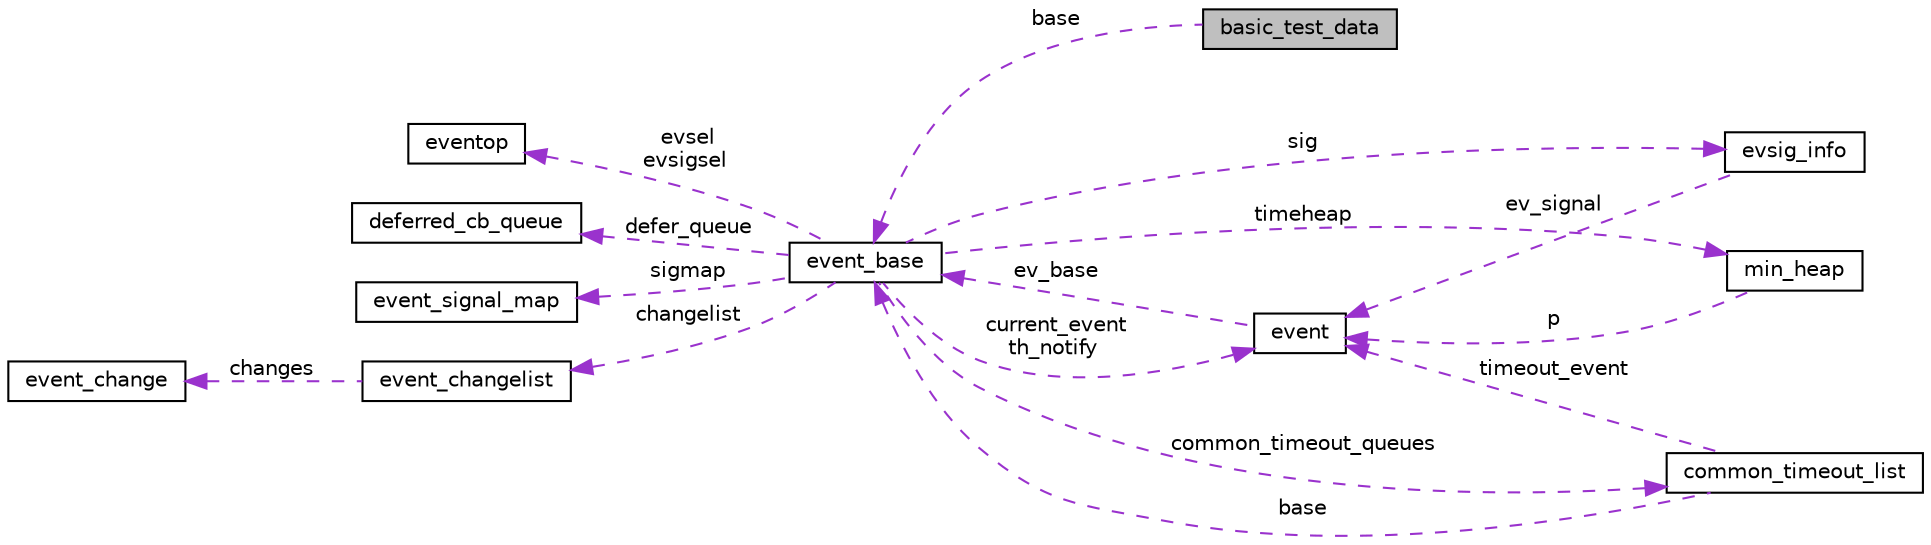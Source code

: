digraph G
{
  edge [fontname="Helvetica",fontsize="10",labelfontname="Helvetica",labelfontsize="10"];
  node [fontname="Helvetica",fontsize="10",shape=record];
  rankdir="LR";
  Node1 [label="basic_test_data",height=0.2,width=0.4,color="black", fillcolor="grey75", style="filled" fontcolor="black"];
  Node2 -> Node1 [dir="back",color="darkorchid3",fontsize="10",style="dashed",label=" base" ,fontname="Helvetica"];
  Node2 [label="event_base",height=0.2,width=0.4,color="black", fillcolor="white", style="filled",URL="$structevent__base.html"];
  Node3 -> Node2 [dir="back",color="darkorchid3",fontsize="10",style="dashed",label=" evsel\nevsigsel" ,fontname="Helvetica"];
  Node3 [label="eventop",height=0.2,width=0.4,color="black", fillcolor="white", style="filled",URL="$structeventop.html"];
  Node4 -> Node2 [dir="back",color="darkorchid3",fontsize="10",style="dashed",label=" sig" ,fontname="Helvetica"];
  Node4 [label="evsig_info",height=0.2,width=0.4,color="black", fillcolor="white", style="filled",URL="$structevsig__info.html"];
  Node5 -> Node4 [dir="back",color="darkorchid3",fontsize="10",style="dashed",label=" ev_signal" ,fontname="Helvetica"];
  Node5 [label="event",height=0.2,width=0.4,color="black", fillcolor="white", style="filled",URL="$structevent.html"];
  Node2 -> Node5 [dir="back",color="darkorchid3",fontsize="10",style="dashed",label=" ev_base" ,fontname="Helvetica"];
  Node6 -> Node2 [dir="back",color="darkorchid3",fontsize="10",style="dashed",label=" timeheap" ,fontname="Helvetica"];
  Node6 [label="min_heap",height=0.2,width=0.4,color="black", fillcolor="white", style="filled",URL="$structmin__heap.html"];
  Node5 -> Node6 [dir="back",color="darkorchid3",fontsize="10",style="dashed",label=" p" ,fontname="Helvetica"];
  Node7 -> Node2 [dir="back",color="darkorchid3",fontsize="10",style="dashed",label=" defer_queue" ,fontname="Helvetica"];
  Node7 [label="deferred_cb_queue",height=0.2,width=0.4,color="black", fillcolor="white", style="filled",URL="$structdeferred__cb__queue.html"];
  Node5 -> Node2 [dir="back",color="darkorchid3",fontsize="10",style="dashed",label=" current_event\nth_notify" ,fontname="Helvetica"];
  Node8 -> Node2 [dir="back",color="darkorchid3",fontsize="10",style="dashed",label=" common_timeout_queues" ,fontname="Helvetica"];
  Node8 [label="common_timeout_list",height=0.2,width=0.4,color="black", fillcolor="white", style="filled",URL="$structcommon__timeout__list.html"];
  Node5 -> Node8 [dir="back",color="darkorchid3",fontsize="10",style="dashed",label=" timeout_event" ,fontname="Helvetica"];
  Node2 -> Node8 [dir="back",color="darkorchid3",fontsize="10",style="dashed",label=" base" ,fontname="Helvetica"];
  Node9 -> Node2 [dir="back",color="darkorchid3",fontsize="10",style="dashed",label=" sigmap" ,fontname="Helvetica"];
  Node9 [label="event_signal_map",height=0.2,width=0.4,color="black", fillcolor="white", style="filled",URL="$structevent__signal__map.html"];
  Node10 -> Node2 [dir="back",color="darkorchid3",fontsize="10",style="dashed",label=" changelist" ,fontname="Helvetica"];
  Node10 [label="event_changelist",height=0.2,width=0.4,color="black", fillcolor="white", style="filled",URL="$structevent__changelist.html"];
  Node11 -> Node10 [dir="back",color="darkorchid3",fontsize="10",style="dashed",label=" changes" ,fontname="Helvetica"];
  Node11 [label="event_change",height=0.2,width=0.4,color="black", fillcolor="white", style="filled",URL="$structevent__change.html"];
}
